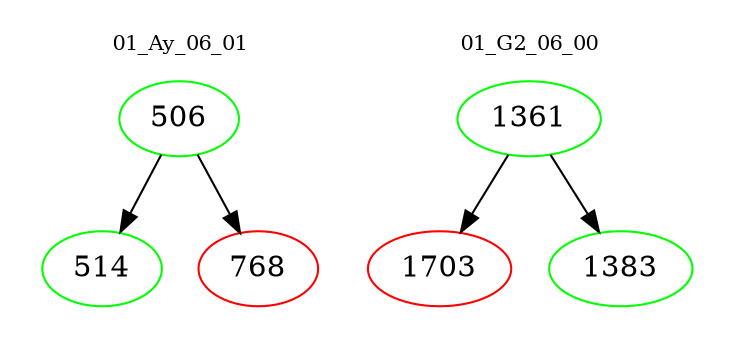digraph{
subgraph cluster_0 {
color = white
label = "01_Ay_06_01";
fontsize=10;
T0_506 [label="506", color="green"]
T0_506 -> T0_514 [color="black"]
T0_514 [label="514", color="green"]
T0_506 -> T0_768 [color="black"]
T0_768 [label="768", color="red"]
}
subgraph cluster_1 {
color = white
label = "01_G2_06_00";
fontsize=10;
T1_1361 [label="1361", color="green"]
T1_1361 -> T1_1703 [color="black"]
T1_1703 [label="1703", color="red"]
T1_1361 -> T1_1383 [color="black"]
T1_1383 [label="1383", color="green"]
}
}
